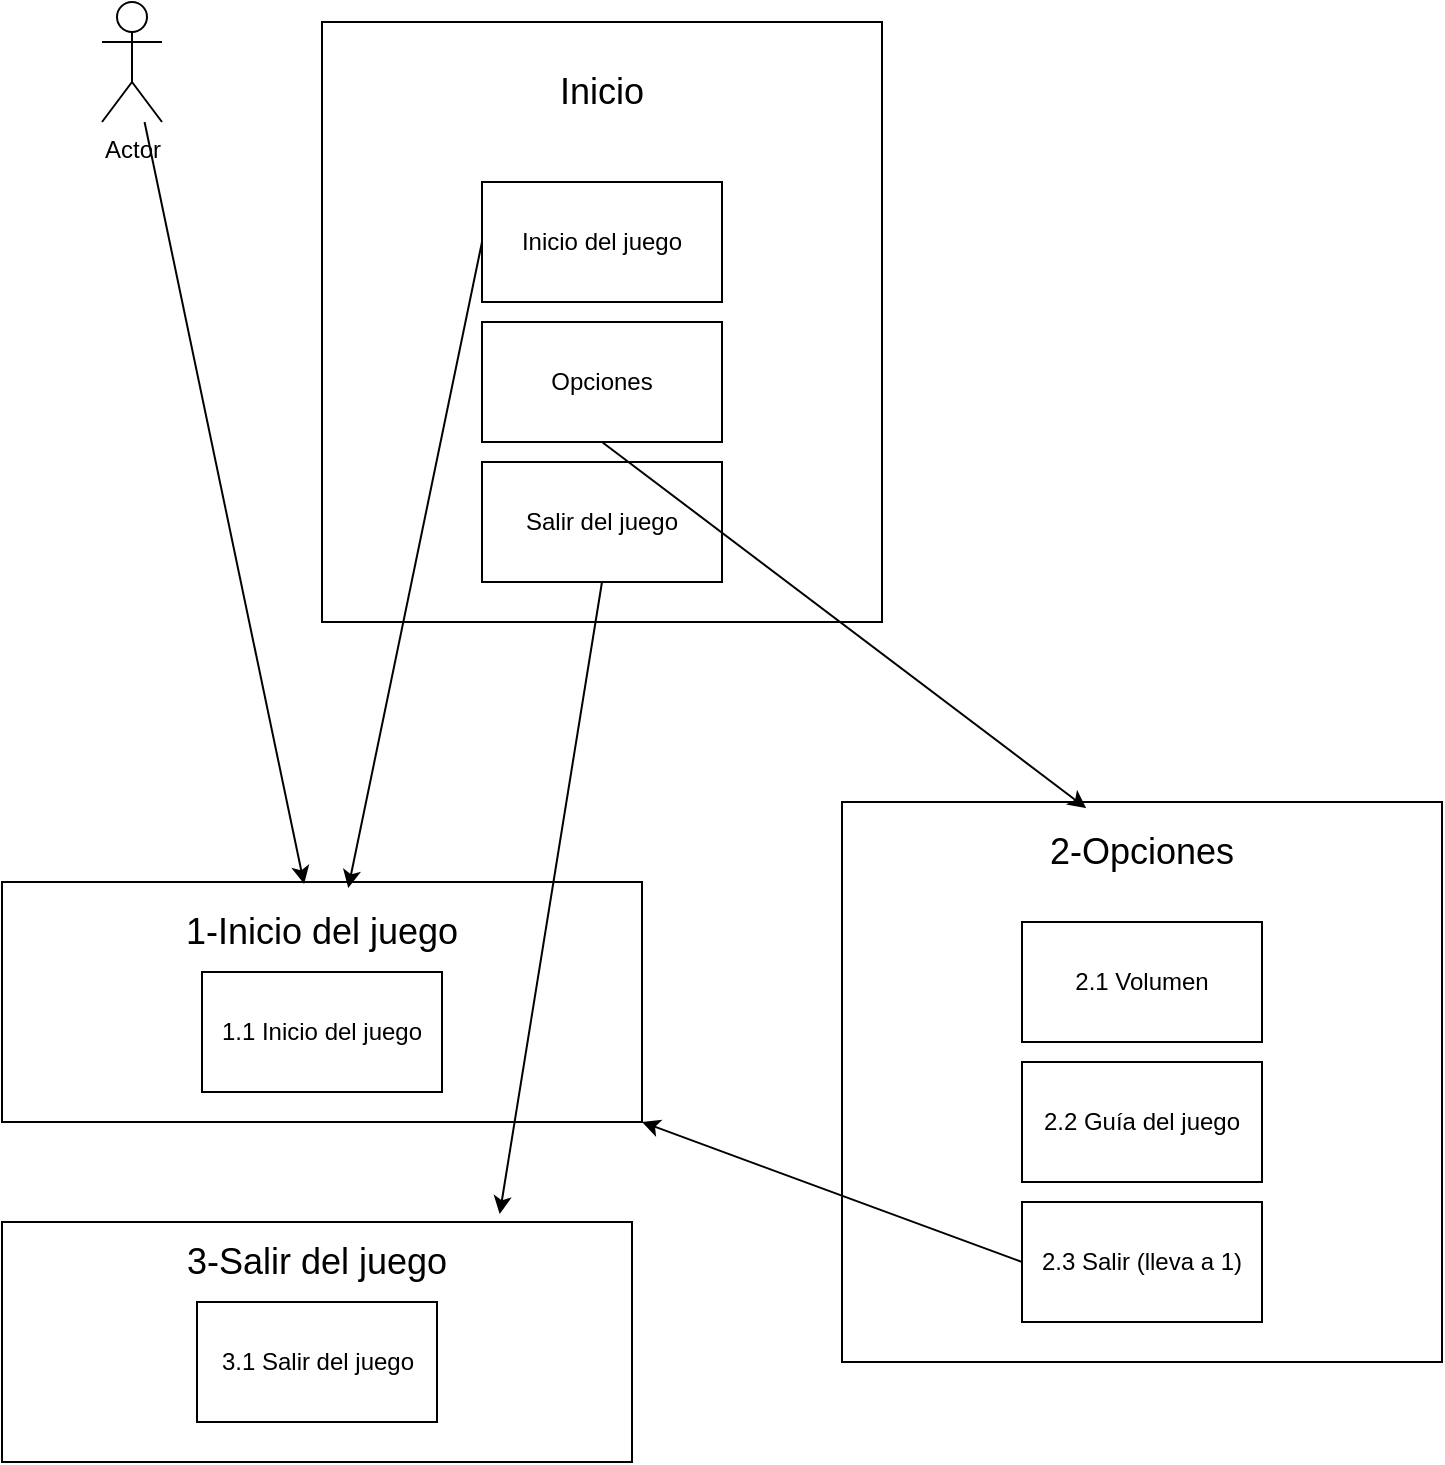 <mxfile version="26.2.14">
  <diagram name="Página-1" id="qQy70fFk9bXze8SLNpru">
    <mxGraphModel dx="1613" dy="687" grid="1" gridSize="10" guides="1" tooltips="1" connect="1" arrows="1" fold="1" page="1" pageScale="1" pageWidth="827" pageHeight="1169" math="0" shadow="0">
      <root>
        <mxCell id="0" />
        <mxCell id="1" parent="0" />
        <mxCell id="-7v5t3_Li5tCfErxdhm0-1" value="Actor" style="shape=umlActor;verticalLabelPosition=bottom;verticalAlign=top;html=1;outlineConnect=0;" vertex="1" parent="1">
          <mxGeometry x="-720" y="70" width="30" height="60" as="geometry" />
        </mxCell>
        <mxCell id="-7v5t3_Li5tCfErxdhm0-2" value="" style="rounded=0;whiteSpace=wrap;html=1;" vertex="1" parent="1">
          <mxGeometry x="-610" y="80" width="280" height="300" as="geometry" />
        </mxCell>
        <mxCell id="-7v5t3_Li5tCfErxdhm0-3" value="Inicio del juego" style="rounded=0;whiteSpace=wrap;html=1;" vertex="1" parent="1">
          <mxGeometry x="-530" y="160" width="120" height="60" as="geometry" />
        </mxCell>
        <mxCell id="-7v5t3_Li5tCfErxdhm0-4" value="Opciones" style="rounded=0;whiteSpace=wrap;html=1;" vertex="1" parent="1">
          <mxGeometry x="-530" y="230" width="120" height="60" as="geometry" />
        </mxCell>
        <mxCell id="-7v5t3_Li5tCfErxdhm0-5" value="Salir del juego" style="rounded=0;whiteSpace=wrap;html=1;" vertex="1" parent="1">
          <mxGeometry x="-530" y="300" width="120" height="60" as="geometry" />
        </mxCell>
        <mxCell id="-7v5t3_Li5tCfErxdhm0-7" value="&lt;font style=&quot;font-size: 18px;&quot;&gt;Inicio&lt;/font&gt;" style="text;html=1;align=center;verticalAlign=middle;whiteSpace=wrap;rounded=0;" vertex="1" parent="1">
          <mxGeometry x="-500" y="100" width="60" height="30" as="geometry" />
        </mxCell>
        <mxCell id="-7v5t3_Li5tCfErxdhm0-8" value="" style="rounded=0;whiteSpace=wrap;html=1;" vertex="1" parent="1">
          <mxGeometry x="-770" y="510" width="320" height="120" as="geometry" />
        </mxCell>
        <mxCell id="-7v5t3_Li5tCfErxdhm0-9" value="&lt;font style=&quot;font-size: 18px;&quot;&gt;1-Inicio del juego&lt;/font&gt;" style="text;html=1;align=center;verticalAlign=middle;whiteSpace=wrap;rounded=0;" vertex="1" parent="1">
          <mxGeometry x="-695" y="520" width="170" height="30" as="geometry" />
        </mxCell>
        <mxCell id="-7v5t3_Li5tCfErxdhm0-10" value="1.1 Inicio del juego" style="rounded=0;whiteSpace=wrap;html=1;" vertex="1" parent="1">
          <mxGeometry x="-670" y="555" width="120" height="60" as="geometry" />
        </mxCell>
        <mxCell id="-7v5t3_Li5tCfErxdhm0-11" value="" style="rounded=0;whiteSpace=wrap;html=1;" vertex="1" parent="1">
          <mxGeometry x="-350" y="470" width="300" height="280" as="geometry" />
        </mxCell>
        <mxCell id="-7v5t3_Li5tCfErxdhm0-12" value="" style="rounded=0;whiteSpace=wrap;html=1;" vertex="1" parent="1">
          <mxGeometry x="-770" y="680" width="315" height="120" as="geometry" />
        </mxCell>
        <mxCell id="-7v5t3_Li5tCfErxdhm0-13" value="2.1 Volumen" style="rounded=0;whiteSpace=wrap;html=1;" vertex="1" parent="1">
          <mxGeometry x="-260" y="530" width="120" height="60" as="geometry" />
        </mxCell>
        <mxCell id="-7v5t3_Li5tCfErxdhm0-14" value="2.2 Guía del juego" style="rounded=0;whiteSpace=wrap;html=1;" vertex="1" parent="1">
          <mxGeometry x="-260" y="600" width="120" height="60" as="geometry" />
        </mxCell>
        <mxCell id="-7v5t3_Li5tCfErxdhm0-15" value="2.3 Salir (lleva a 1)" style="rounded=0;whiteSpace=wrap;html=1;" vertex="1" parent="1">
          <mxGeometry x="-260" y="670" width="120" height="60" as="geometry" />
        </mxCell>
        <mxCell id="-7v5t3_Li5tCfErxdhm0-16" value="&lt;span style=&quot;font-size: 18px;&quot;&gt;2-Opciones&lt;/span&gt;" style="text;html=1;align=center;verticalAlign=middle;whiteSpace=wrap;rounded=0;" vertex="1" parent="1">
          <mxGeometry x="-250" y="480" width="100" height="30" as="geometry" />
        </mxCell>
        <mxCell id="-7v5t3_Li5tCfErxdhm0-17" value="3.1 Salir del juego" style="rounded=0;whiteSpace=wrap;html=1;" vertex="1" parent="1">
          <mxGeometry x="-672.5" y="720" width="120" height="60" as="geometry" />
        </mxCell>
        <mxCell id="-7v5t3_Li5tCfErxdhm0-18" value="&lt;font style=&quot;font-size: 18px;&quot;&gt;3-Salir del juego&lt;/font&gt;" style="text;html=1;align=center;verticalAlign=middle;whiteSpace=wrap;rounded=0;" vertex="1" parent="1">
          <mxGeometry x="-693.75" y="685" width="162.5" height="30" as="geometry" />
        </mxCell>
        <mxCell id="-7v5t3_Li5tCfErxdhm0-19" value="" style="endArrow=classic;html=1;rounded=0;exitX=0;exitY=0.5;exitDx=0;exitDy=0;entryX=0.541;entryY=0.025;entryDx=0;entryDy=0;entryPerimeter=0;" edge="1" parent="1" source="-7v5t3_Li5tCfErxdhm0-3" target="-7v5t3_Li5tCfErxdhm0-8">
          <mxGeometry width="50" height="50" relative="1" as="geometry">
            <mxPoint x="-410" y="420" as="sourcePoint" />
            <mxPoint x="-360" y="370" as="targetPoint" />
          </mxGeometry>
        </mxCell>
        <mxCell id="-7v5t3_Li5tCfErxdhm0-20" value="" style="endArrow=classic;html=1;rounded=0;entryX=0.472;entryY=0.008;entryDx=0;entryDy=0;entryPerimeter=0;" edge="1" parent="1" source="-7v5t3_Li5tCfErxdhm0-1" target="-7v5t3_Li5tCfErxdhm0-8">
          <mxGeometry width="50" height="50" relative="1" as="geometry">
            <mxPoint x="-410" y="420" as="sourcePoint" />
            <mxPoint x="-600" y="510" as="targetPoint" />
          </mxGeometry>
        </mxCell>
        <mxCell id="-7v5t3_Li5tCfErxdhm0-22" value="" style="endArrow=classic;html=1;rounded=0;exitX=0.5;exitY=1;exitDx=0;exitDy=0;entryX=0.407;entryY=0.011;entryDx=0;entryDy=0;entryPerimeter=0;" edge="1" parent="1" source="-7v5t3_Li5tCfErxdhm0-4" target="-7v5t3_Li5tCfErxdhm0-11">
          <mxGeometry width="50" height="50" relative="1" as="geometry">
            <mxPoint x="-490" y="520" as="sourcePoint" />
            <mxPoint x="-440" y="470" as="targetPoint" />
          </mxGeometry>
        </mxCell>
        <mxCell id="-7v5t3_Li5tCfErxdhm0-23" value="" style="endArrow=classic;html=1;rounded=0;exitX=0.5;exitY=1;exitDx=0;exitDy=0;entryX=0.79;entryY=-0.033;entryDx=0;entryDy=0;entryPerimeter=0;" edge="1" parent="1" source="-7v5t3_Li5tCfErxdhm0-5" target="-7v5t3_Li5tCfErxdhm0-12">
          <mxGeometry width="50" height="50" relative="1" as="geometry">
            <mxPoint x="-490" y="520" as="sourcePoint" />
            <mxPoint x="-440" y="470" as="targetPoint" />
          </mxGeometry>
        </mxCell>
        <mxCell id="-7v5t3_Li5tCfErxdhm0-24" value="" style="endArrow=classic;html=1;rounded=0;exitX=0;exitY=0.5;exitDx=0;exitDy=0;entryX=1;entryY=1;entryDx=0;entryDy=0;" edge="1" parent="1" source="-7v5t3_Li5tCfErxdhm0-15" target="-7v5t3_Li5tCfErxdhm0-8">
          <mxGeometry width="50" height="50" relative="1" as="geometry">
            <mxPoint x="-490" y="520" as="sourcePoint" />
            <mxPoint x="-440" y="470" as="targetPoint" />
          </mxGeometry>
        </mxCell>
      </root>
    </mxGraphModel>
  </diagram>
</mxfile>
